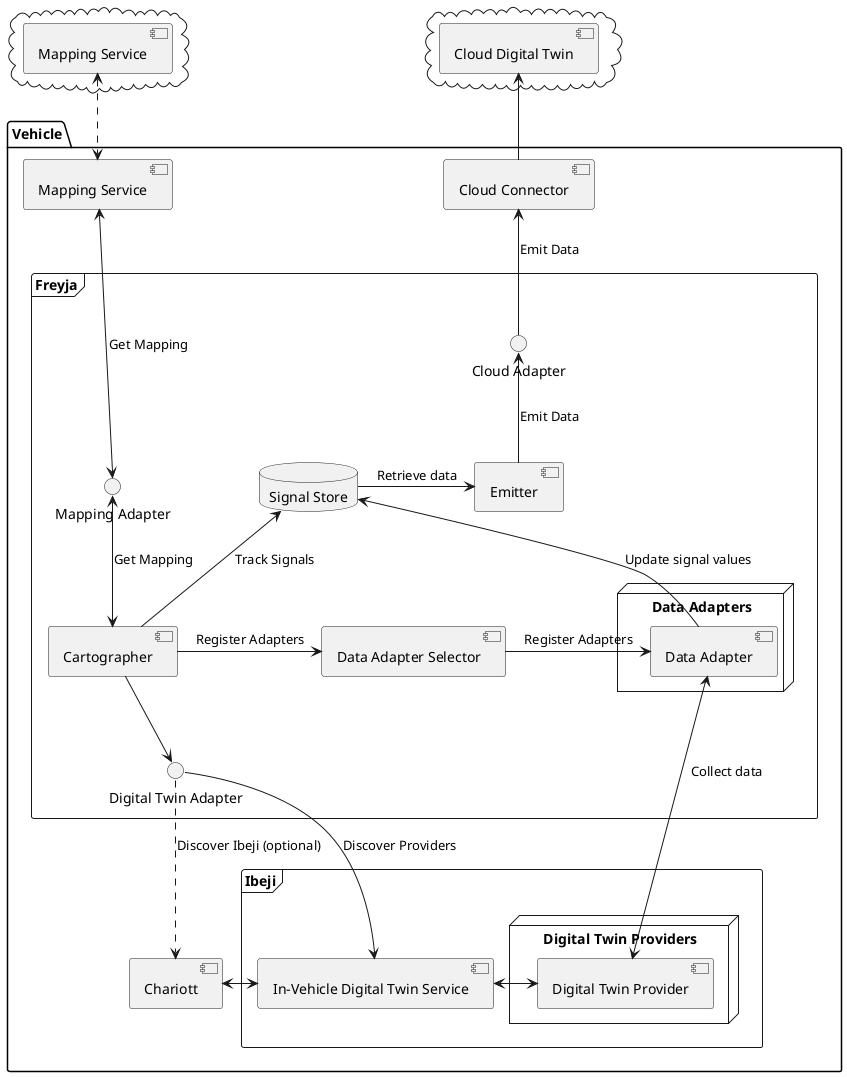 @startuml

cloud {
    [Mapping Service] as cloudMappingSvc
}

cloud {
    [Cloud Digital Twin]
}

package "Vehicle" {
    frame "Freyja" {
        [Cartographer]
        interface "Digital Twin Adapter"
        interface "Mapping Adapter"
        [Emitter]
        interface "Cloud Adapter"
        database "Signal Store"
        [Data Adapter Selector]
        node "Data Adapters" {
            [Data Adapter] as data_adapter
        }
    }

    [Chariott]

    frame "Ibeji" {
        [In-Vehicle Digital Twin Service] as ivdts
        node "Digital Twin Providers" {
            [Digital Twin Provider] as provider
        }
    }

    [Cloud Connector]
    [Mapping Service] as ivMappingSvc
}

[Emitter] -u-> [Cloud Adapter] : Emit Data
[Cloud Adapter] -u-> [Cloud Connector] : Emit Data
[Cartographer] <-u-> [Mapping Adapter] : Get Mapping
[Mapping Adapter] <-[norank]-> [ivMappingSvc] : Get Mapping
[ivMappingSvc] <.u.> [cloudMappingSvc]
[Cloud Connector] -u-> [Cloud Digital Twin]
[Cartographer] -d-> [Digital Twin Adapter]
[Digital Twin Adapter] .d.> [Chariott] : Discover Ibeji (optional)
[Digital Twin Adapter] -d-> [ivdts] : Discover Providers
[Cartographer] -u-> [Signal Store] : Track Signals
[Cartographer] -r-> [Data Adapter Selector] : Register Adapters
[Data Adapter Selector] -r-> [data_adapter] : Register Adapters
[data_adapter] <-d-> [provider] : Collect data
[data_adapter] -u-> [Signal Store] : Update signal values
[Emitter] <-l- [Signal Store] : Retrieve data
[Chariott] <-r-> [ivdts]
[ivdts] <-r-> [provider]

@enduml

